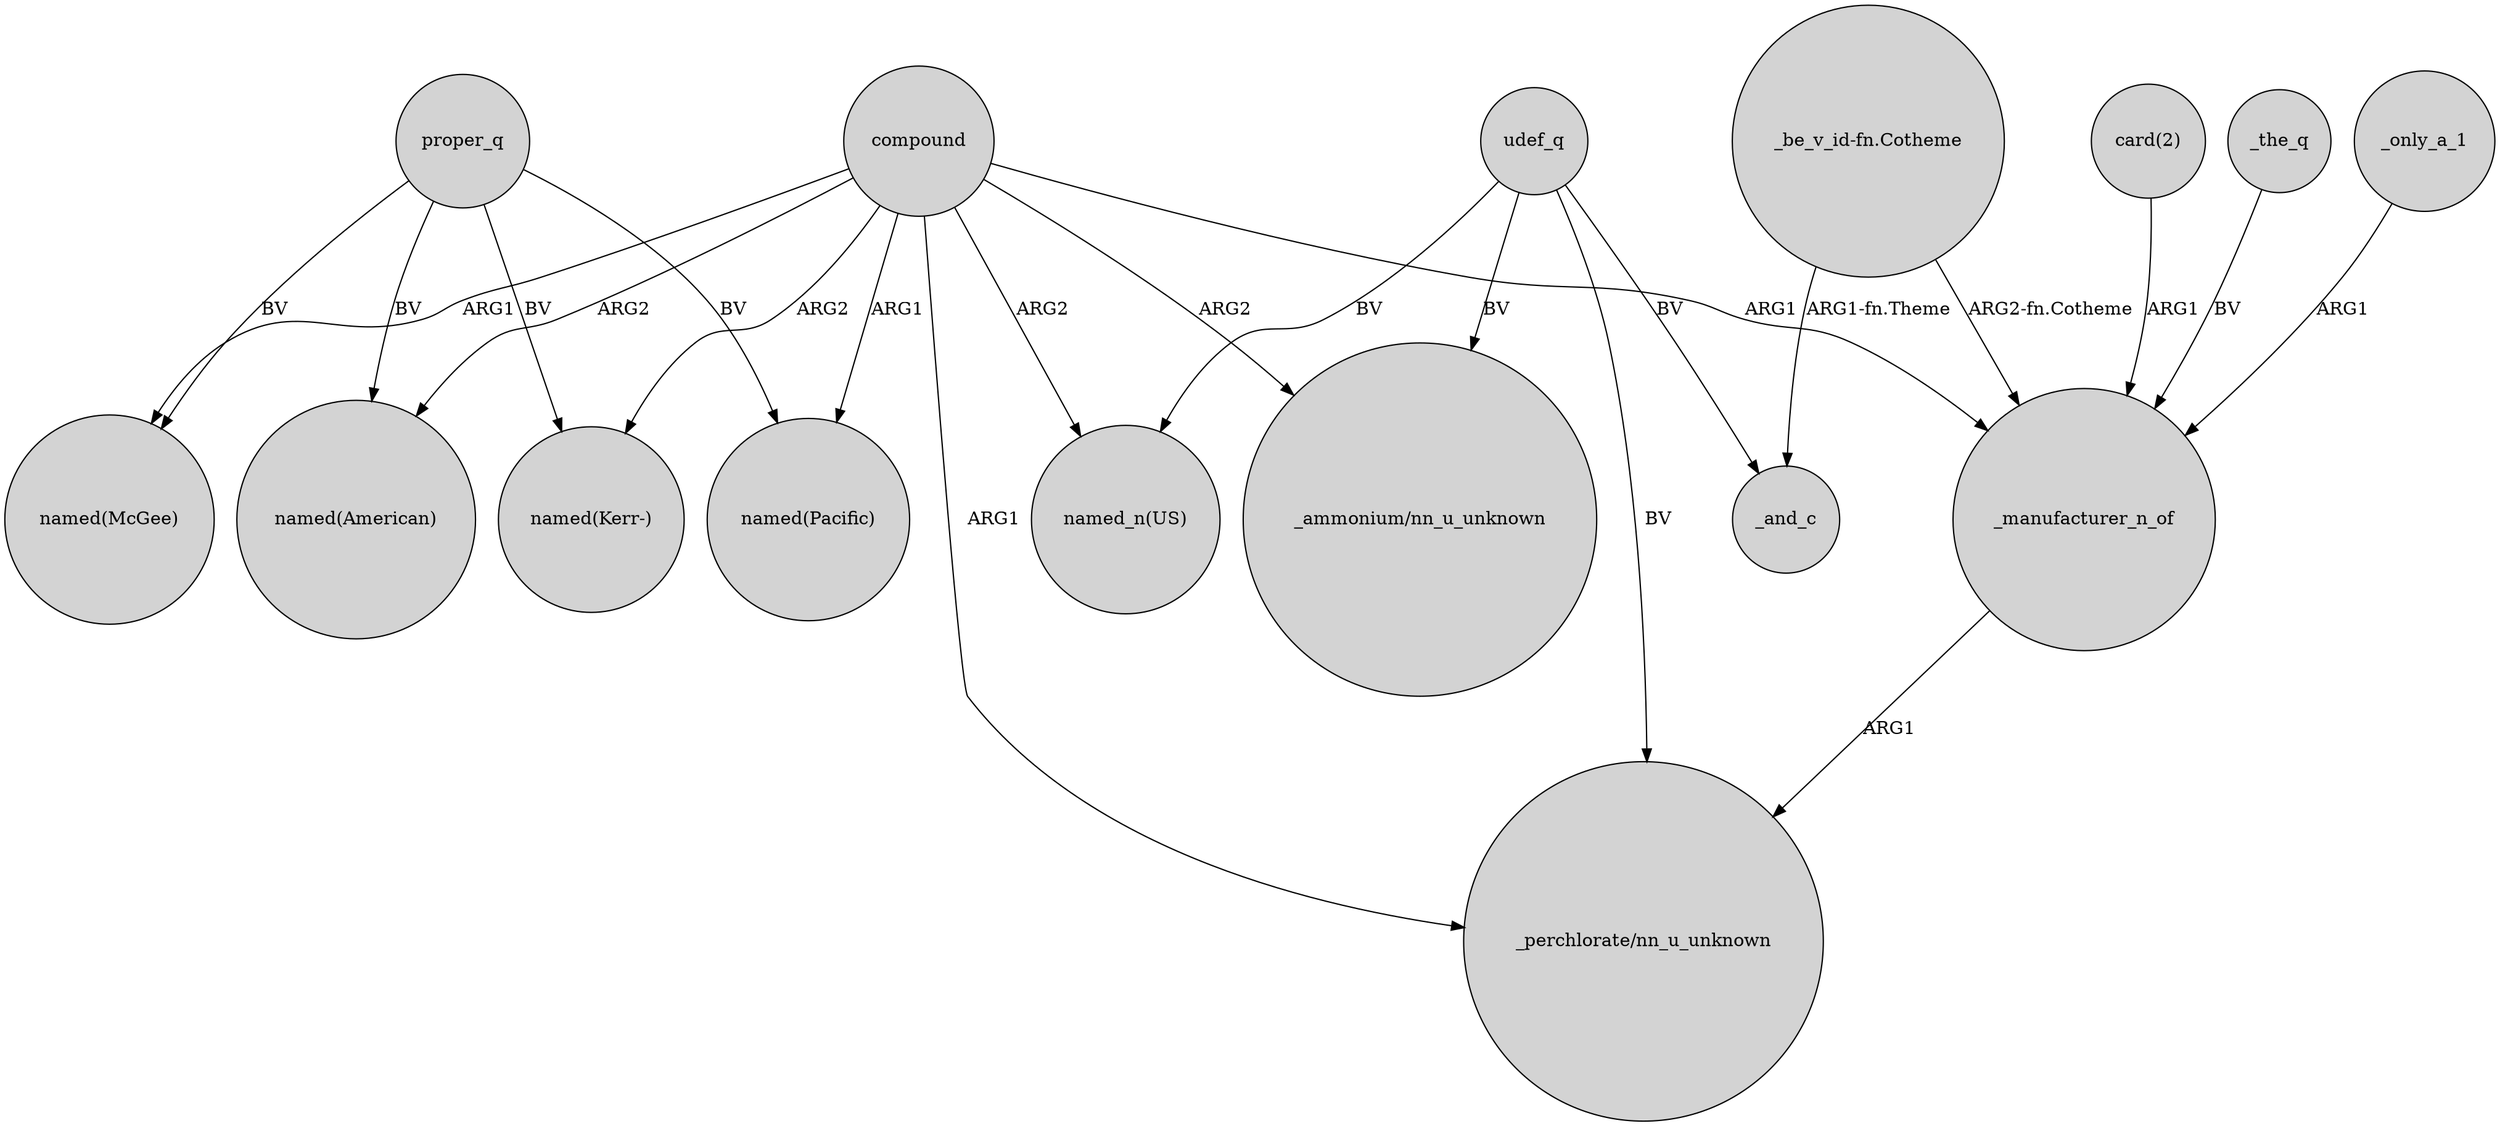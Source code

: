 digraph {
	node [shape=circle style=filled]
	compound -> "named(Kerr-)" [label=ARG2]
	udef_q -> "_ammonium/nn_u_unknown" [label=BV]
	"_be_v_id-fn.Cotheme" -> _and_c [label="ARG1-fn.Theme"]
	proper_q -> "named(McGee)" [label=BV]
	udef_q -> _and_c [label=BV]
	proper_q -> "named(Kerr-)" [label=BV]
	compound -> "named(Pacific)" [label=ARG1]
	udef_q -> "_perchlorate/nn_u_unknown" [label=BV]
	"card(2)" -> _manufacturer_n_of [label=ARG1]
	"_be_v_id-fn.Cotheme" -> _manufacturer_n_of [label="ARG2-fn.Cotheme"]
	_manufacturer_n_of -> "_perchlorate/nn_u_unknown" [label=ARG1]
	compound -> "_ammonium/nn_u_unknown" [label=ARG2]
	_the_q -> _manufacturer_n_of [label=BV]
	_only_a_1 -> _manufacturer_n_of [label=ARG1]
	compound -> "named(McGee)" [label=ARG1]
	proper_q -> "named(Pacific)" [label=BV]
	compound -> _manufacturer_n_of [label=ARG1]
	compound -> "named(American)" [label=ARG2]
	proper_q -> "named(American)" [label=BV]
	compound -> "named_n(US)" [label=ARG2]
	compound -> "_perchlorate/nn_u_unknown" [label=ARG1]
	udef_q -> "named_n(US)" [label=BV]
}
